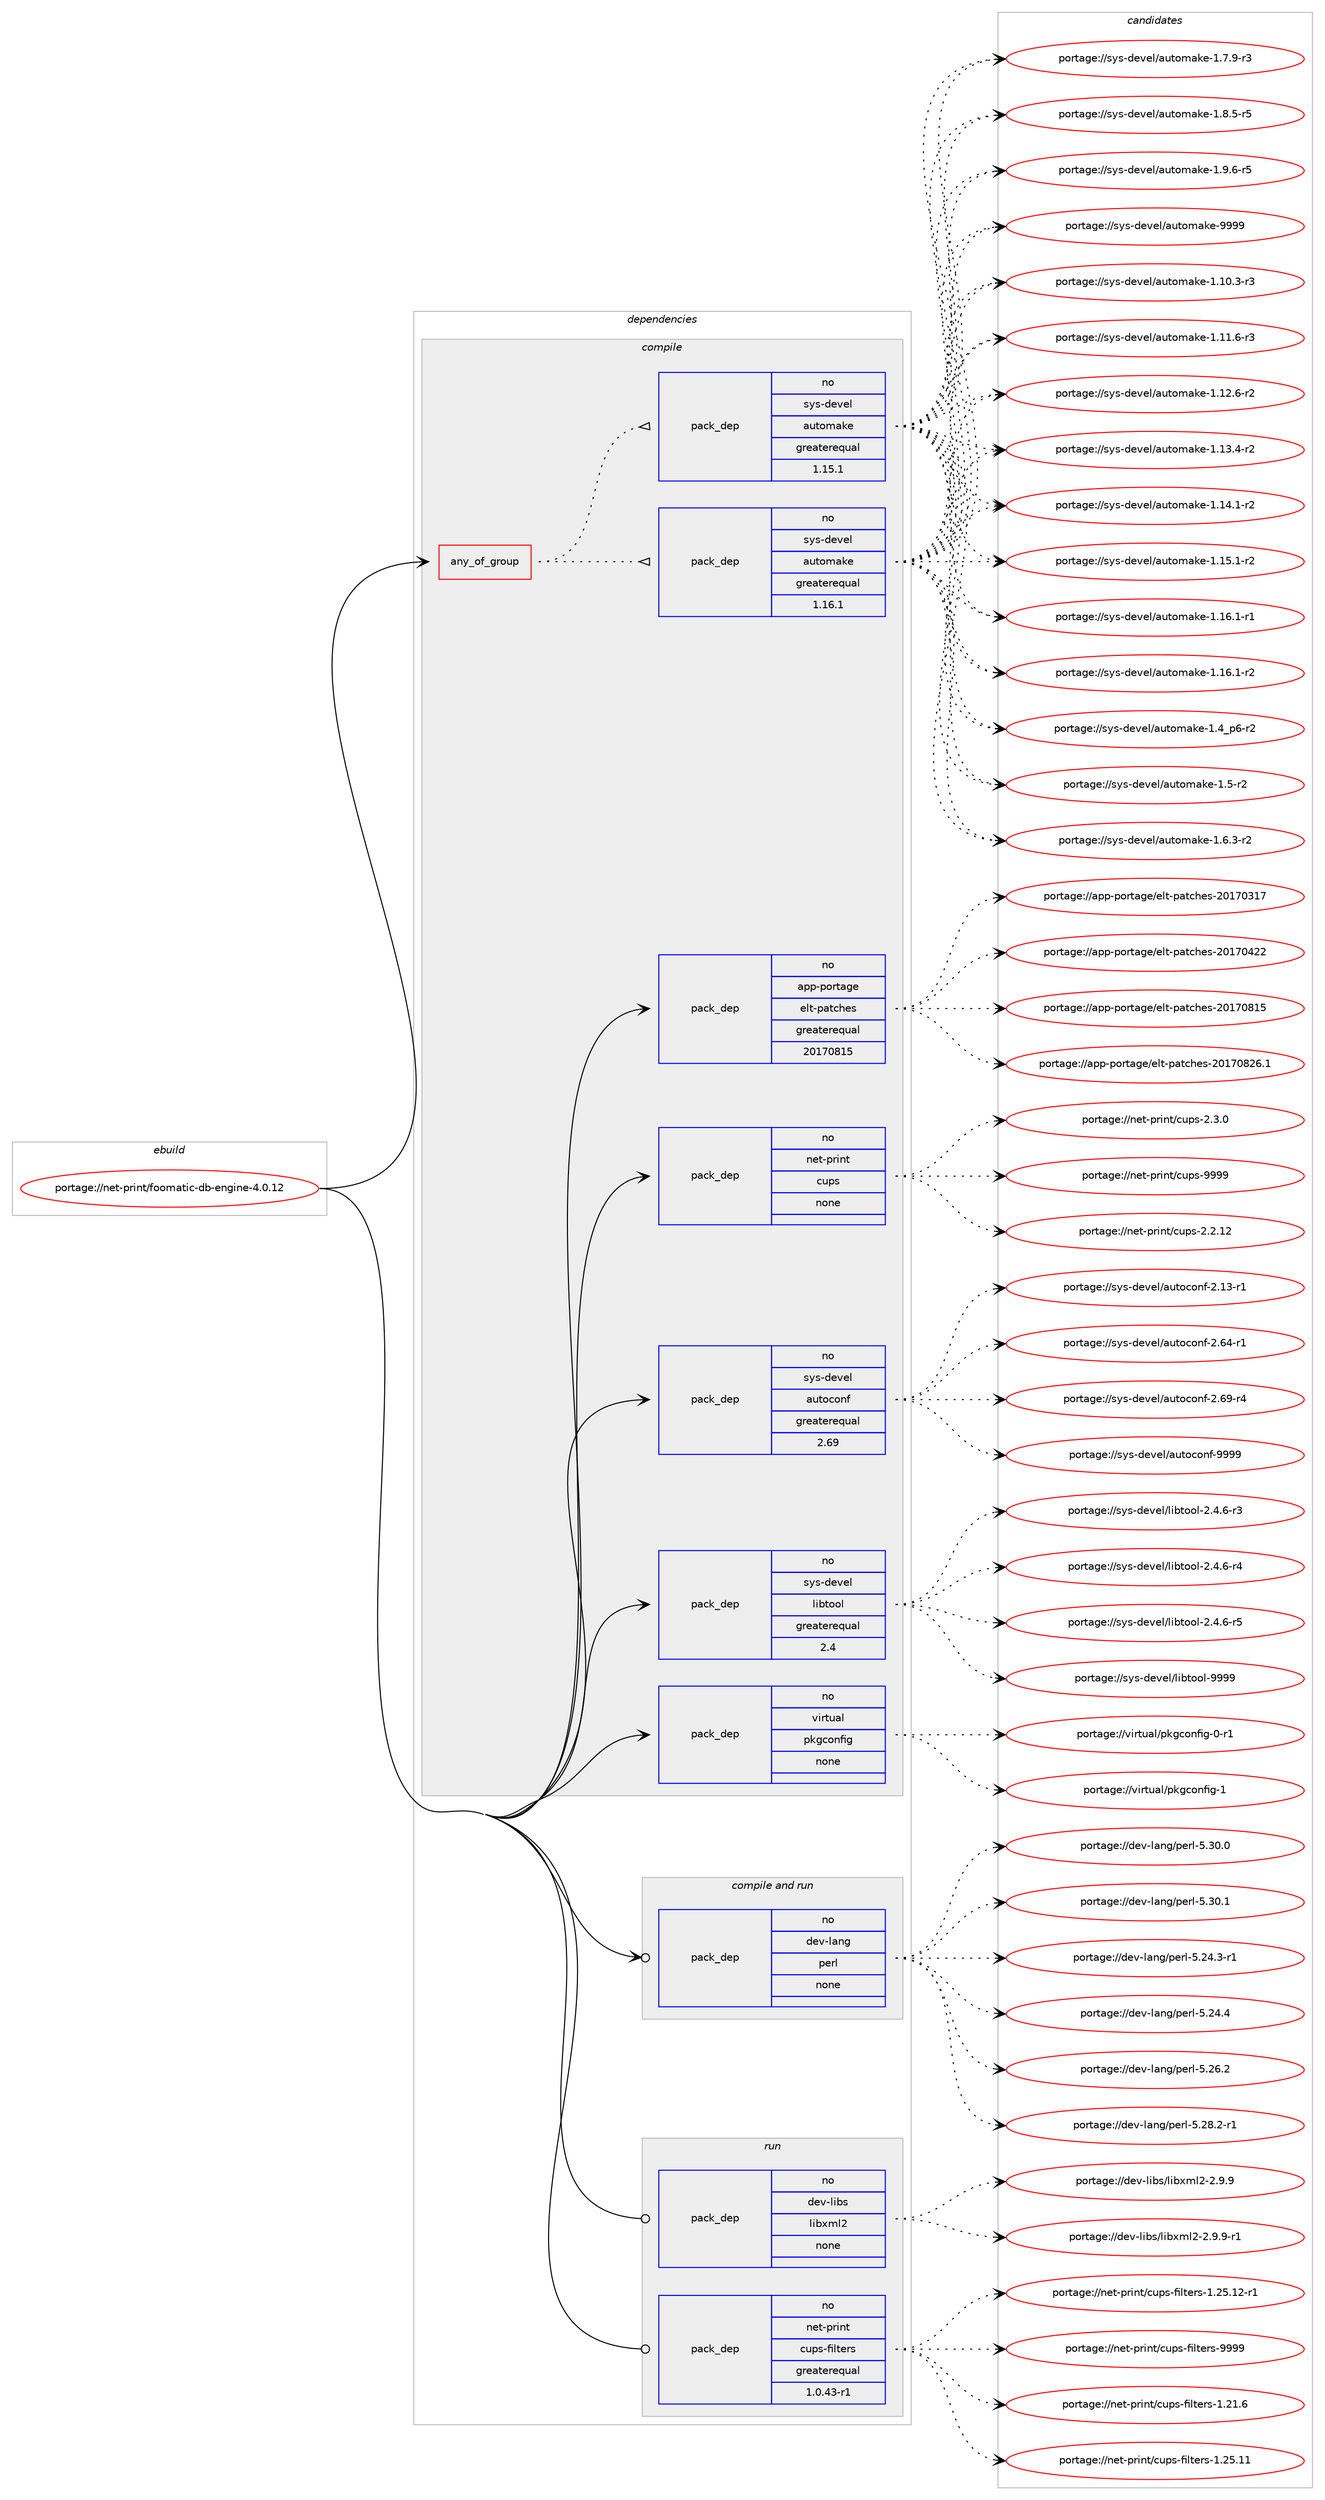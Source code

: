 digraph prolog {

# *************
# Graph options
# *************

newrank=true;
concentrate=true;
compound=true;
graph [rankdir=LR,fontname=Helvetica,fontsize=10,ranksep=1.5];#, ranksep=2.5, nodesep=0.2];
edge  [arrowhead=vee];
node  [fontname=Helvetica,fontsize=10];

# **********
# The ebuild
# **********

subgraph cluster_leftcol {
color=gray;
rank=same;
label=<<i>ebuild</i>>;
id [label="portage://net-print/foomatic-db-engine-4.0.12", color=red, width=4, href="../net-print/foomatic-db-engine-4.0.12.svg"];
}

# ****************
# The dependencies
# ****************

subgraph cluster_midcol {
color=gray;
label=<<i>dependencies</i>>;
subgraph cluster_compile {
fillcolor="#eeeeee";
style=filled;
label=<<i>compile</i>>;
subgraph any6135 {
dependency374498 [label=<<TABLE BORDER="0" CELLBORDER="1" CELLSPACING="0" CELLPADDING="4"><TR><TD CELLPADDING="10">any_of_group</TD></TR></TABLE>>, shape=none, color=red];subgraph pack274595 {
dependency374499 [label=<<TABLE BORDER="0" CELLBORDER="1" CELLSPACING="0" CELLPADDING="4" WIDTH="220"><TR><TD ROWSPAN="6" CELLPADDING="30">pack_dep</TD></TR><TR><TD WIDTH="110">no</TD></TR><TR><TD>sys-devel</TD></TR><TR><TD>automake</TD></TR><TR><TD>greaterequal</TD></TR><TR><TD>1.16.1</TD></TR></TABLE>>, shape=none, color=blue];
}
dependency374498:e -> dependency374499:w [weight=20,style="dotted",arrowhead="oinv"];
subgraph pack274596 {
dependency374500 [label=<<TABLE BORDER="0" CELLBORDER="1" CELLSPACING="0" CELLPADDING="4" WIDTH="220"><TR><TD ROWSPAN="6" CELLPADDING="30">pack_dep</TD></TR><TR><TD WIDTH="110">no</TD></TR><TR><TD>sys-devel</TD></TR><TR><TD>automake</TD></TR><TR><TD>greaterequal</TD></TR><TR><TD>1.15.1</TD></TR></TABLE>>, shape=none, color=blue];
}
dependency374498:e -> dependency374500:w [weight=20,style="dotted",arrowhead="oinv"];
}
id:e -> dependency374498:w [weight=20,style="solid",arrowhead="vee"];
subgraph pack274597 {
dependency374501 [label=<<TABLE BORDER="0" CELLBORDER="1" CELLSPACING="0" CELLPADDING="4" WIDTH="220"><TR><TD ROWSPAN="6" CELLPADDING="30">pack_dep</TD></TR><TR><TD WIDTH="110">no</TD></TR><TR><TD>app-portage</TD></TR><TR><TD>elt-patches</TD></TR><TR><TD>greaterequal</TD></TR><TR><TD>20170815</TD></TR></TABLE>>, shape=none, color=blue];
}
id:e -> dependency374501:w [weight=20,style="solid",arrowhead="vee"];
subgraph pack274598 {
dependency374502 [label=<<TABLE BORDER="0" CELLBORDER="1" CELLSPACING="0" CELLPADDING="4" WIDTH="220"><TR><TD ROWSPAN="6" CELLPADDING="30">pack_dep</TD></TR><TR><TD WIDTH="110">no</TD></TR><TR><TD>net-print</TD></TR><TR><TD>cups</TD></TR><TR><TD>none</TD></TR><TR><TD></TD></TR></TABLE>>, shape=none, color=blue];
}
id:e -> dependency374502:w [weight=20,style="solid",arrowhead="vee"];
subgraph pack274599 {
dependency374503 [label=<<TABLE BORDER="0" CELLBORDER="1" CELLSPACING="0" CELLPADDING="4" WIDTH="220"><TR><TD ROWSPAN="6" CELLPADDING="30">pack_dep</TD></TR><TR><TD WIDTH="110">no</TD></TR><TR><TD>sys-devel</TD></TR><TR><TD>autoconf</TD></TR><TR><TD>greaterequal</TD></TR><TR><TD>2.69</TD></TR></TABLE>>, shape=none, color=blue];
}
id:e -> dependency374503:w [weight=20,style="solid",arrowhead="vee"];
subgraph pack274600 {
dependency374504 [label=<<TABLE BORDER="0" CELLBORDER="1" CELLSPACING="0" CELLPADDING="4" WIDTH="220"><TR><TD ROWSPAN="6" CELLPADDING="30">pack_dep</TD></TR><TR><TD WIDTH="110">no</TD></TR><TR><TD>sys-devel</TD></TR><TR><TD>libtool</TD></TR><TR><TD>greaterequal</TD></TR><TR><TD>2.4</TD></TR></TABLE>>, shape=none, color=blue];
}
id:e -> dependency374504:w [weight=20,style="solid",arrowhead="vee"];
subgraph pack274601 {
dependency374505 [label=<<TABLE BORDER="0" CELLBORDER="1" CELLSPACING="0" CELLPADDING="4" WIDTH="220"><TR><TD ROWSPAN="6" CELLPADDING="30">pack_dep</TD></TR><TR><TD WIDTH="110">no</TD></TR><TR><TD>virtual</TD></TR><TR><TD>pkgconfig</TD></TR><TR><TD>none</TD></TR><TR><TD></TD></TR></TABLE>>, shape=none, color=blue];
}
id:e -> dependency374505:w [weight=20,style="solid",arrowhead="vee"];
}
subgraph cluster_compileandrun {
fillcolor="#eeeeee";
style=filled;
label=<<i>compile and run</i>>;
subgraph pack274602 {
dependency374506 [label=<<TABLE BORDER="0" CELLBORDER="1" CELLSPACING="0" CELLPADDING="4" WIDTH="220"><TR><TD ROWSPAN="6" CELLPADDING="30">pack_dep</TD></TR><TR><TD WIDTH="110">no</TD></TR><TR><TD>dev-lang</TD></TR><TR><TD>perl</TD></TR><TR><TD>none</TD></TR><TR><TD></TD></TR></TABLE>>, shape=none, color=blue];
}
id:e -> dependency374506:w [weight=20,style="solid",arrowhead="odotvee"];
}
subgraph cluster_run {
fillcolor="#eeeeee";
style=filled;
label=<<i>run</i>>;
subgraph pack274603 {
dependency374507 [label=<<TABLE BORDER="0" CELLBORDER="1" CELLSPACING="0" CELLPADDING="4" WIDTH="220"><TR><TD ROWSPAN="6" CELLPADDING="30">pack_dep</TD></TR><TR><TD WIDTH="110">no</TD></TR><TR><TD>dev-libs</TD></TR><TR><TD>libxml2</TD></TR><TR><TD>none</TD></TR><TR><TD></TD></TR></TABLE>>, shape=none, color=blue];
}
id:e -> dependency374507:w [weight=20,style="solid",arrowhead="odot"];
subgraph pack274604 {
dependency374508 [label=<<TABLE BORDER="0" CELLBORDER="1" CELLSPACING="0" CELLPADDING="4" WIDTH="220"><TR><TD ROWSPAN="6" CELLPADDING="30">pack_dep</TD></TR><TR><TD WIDTH="110">no</TD></TR><TR><TD>net-print</TD></TR><TR><TD>cups-filters</TD></TR><TR><TD>greaterequal</TD></TR><TR><TD>1.0.43-r1</TD></TR></TABLE>>, shape=none, color=blue];
}
id:e -> dependency374508:w [weight=20,style="solid",arrowhead="odot"];
}
}

# **************
# The candidates
# **************

subgraph cluster_choices {
rank=same;
color=gray;
label=<<i>candidates</i>>;

subgraph choice274595 {
color=black;
nodesep=1;
choiceportage11512111545100101118101108479711711611110997107101454946494846514511451 [label="portage://sys-devel/automake-1.10.3-r3", color=red, width=4,href="../sys-devel/automake-1.10.3-r3.svg"];
choiceportage11512111545100101118101108479711711611110997107101454946494946544511451 [label="portage://sys-devel/automake-1.11.6-r3", color=red, width=4,href="../sys-devel/automake-1.11.6-r3.svg"];
choiceportage11512111545100101118101108479711711611110997107101454946495046544511450 [label="portage://sys-devel/automake-1.12.6-r2", color=red, width=4,href="../sys-devel/automake-1.12.6-r2.svg"];
choiceportage11512111545100101118101108479711711611110997107101454946495146524511450 [label="portage://sys-devel/automake-1.13.4-r2", color=red, width=4,href="../sys-devel/automake-1.13.4-r2.svg"];
choiceportage11512111545100101118101108479711711611110997107101454946495246494511450 [label="portage://sys-devel/automake-1.14.1-r2", color=red, width=4,href="../sys-devel/automake-1.14.1-r2.svg"];
choiceportage11512111545100101118101108479711711611110997107101454946495346494511450 [label="portage://sys-devel/automake-1.15.1-r2", color=red, width=4,href="../sys-devel/automake-1.15.1-r2.svg"];
choiceportage11512111545100101118101108479711711611110997107101454946495446494511449 [label="portage://sys-devel/automake-1.16.1-r1", color=red, width=4,href="../sys-devel/automake-1.16.1-r1.svg"];
choiceportage11512111545100101118101108479711711611110997107101454946495446494511450 [label="portage://sys-devel/automake-1.16.1-r2", color=red, width=4,href="../sys-devel/automake-1.16.1-r2.svg"];
choiceportage115121115451001011181011084797117116111109971071014549465295112544511450 [label="portage://sys-devel/automake-1.4_p6-r2", color=red, width=4,href="../sys-devel/automake-1.4_p6-r2.svg"];
choiceportage11512111545100101118101108479711711611110997107101454946534511450 [label="portage://sys-devel/automake-1.5-r2", color=red, width=4,href="../sys-devel/automake-1.5-r2.svg"];
choiceportage115121115451001011181011084797117116111109971071014549465446514511450 [label="portage://sys-devel/automake-1.6.3-r2", color=red, width=4,href="../sys-devel/automake-1.6.3-r2.svg"];
choiceportage115121115451001011181011084797117116111109971071014549465546574511451 [label="portage://sys-devel/automake-1.7.9-r3", color=red, width=4,href="../sys-devel/automake-1.7.9-r3.svg"];
choiceportage115121115451001011181011084797117116111109971071014549465646534511453 [label="portage://sys-devel/automake-1.8.5-r5", color=red, width=4,href="../sys-devel/automake-1.8.5-r5.svg"];
choiceportage115121115451001011181011084797117116111109971071014549465746544511453 [label="portage://sys-devel/automake-1.9.6-r5", color=red, width=4,href="../sys-devel/automake-1.9.6-r5.svg"];
choiceportage115121115451001011181011084797117116111109971071014557575757 [label="portage://sys-devel/automake-9999", color=red, width=4,href="../sys-devel/automake-9999.svg"];
dependency374499:e -> choiceportage11512111545100101118101108479711711611110997107101454946494846514511451:w [style=dotted,weight="100"];
dependency374499:e -> choiceportage11512111545100101118101108479711711611110997107101454946494946544511451:w [style=dotted,weight="100"];
dependency374499:e -> choiceportage11512111545100101118101108479711711611110997107101454946495046544511450:w [style=dotted,weight="100"];
dependency374499:e -> choiceportage11512111545100101118101108479711711611110997107101454946495146524511450:w [style=dotted,weight="100"];
dependency374499:e -> choiceportage11512111545100101118101108479711711611110997107101454946495246494511450:w [style=dotted,weight="100"];
dependency374499:e -> choiceportage11512111545100101118101108479711711611110997107101454946495346494511450:w [style=dotted,weight="100"];
dependency374499:e -> choiceportage11512111545100101118101108479711711611110997107101454946495446494511449:w [style=dotted,weight="100"];
dependency374499:e -> choiceportage11512111545100101118101108479711711611110997107101454946495446494511450:w [style=dotted,weight="100"];
dependency374499:e -> choiceportage115121115451001011181011084797117116111109971071014549465295112544511450:w [style=dotted,weight="100"];
dependency374499:e -> choiceportage11512111545100101118101108479711711611110997107101454946534511450:w [style=dotted,weight="100"];
dependency374499:e -> choiceportage115121115451001011181011084797117116111109971071014549465446514511450:w [style=dotted,weight="100"];
dependency374499:e -> choiceportage115121115451001011181011084797117116111109971071014549465546574511451:w [style=dotted,weight="100"];
dependency374499:e -> choiceportage115121115451001011181011084797117116111109971071014549465646534511453:w [style=dotted,weight="100"];
dependency374499:e -> choiceportage115121115451001011181011084797117116111109971071014549465746544511453:w [style=dotted,weight="100"];
dependency374499:e -> choiceportage115121115451001011181011084797117116111109971071014557575757:w [style=dotted,weight="100"];
}
subgraph choice274596 {
color=black;
nodesep=1;
choiceportage11512111545100101118101108479711711611110997107101454946494846514511451 [label="portage://sys-devel/automake-1.10.3-r3", color=red, width=4,href="../sys-devel/automake-1.10.3-r3.svg"];
choiceportage11512111545100101118101108479711711611110997107101454946494946544511451 [label="portage://sys-devel/automake-1.11.6-r3", color=red, width=4,href="../sys-devel/automake-1.11.6-r3.svg"];
choiceportage11512111545100101118101108479711711611110997107101454946495046544511450 [label="portage://sys-devel/automake-1.12.6-r2", color=red, width=4,href="../sys-devel/automake-1.12.6-r2.svg"];
choiceportage11512111545100101118101108479711711611110997107101454946495146524511450 [label="portage://sys-devel/automake-1.13.4-r2", color=red, width=4,href="../sys-devel/automake-1.13.4-r2.svg"];
choiceportage11512111545100101118101108479711711611110997107101454946495246494511450 [label="portage://sys-devel/automake-1.14.1-r2", color=red, width=4,href="../sys-devel/automake-1.14.1-r2.svg"];
choiceportage11512111545100101118101108479711711611110997107101454946495346494511450 [label="portage://sys-devel/automake-1.15.1-r2", color=red, width=4,href="../sys-devel/automake-1.15.1-r2.svg"];
choiceportage11512111545100101118101108479711711611110997107101454946495446494511449 [label="portage://sys-devel/automake-1.16.1-r1", color=red, width=4,href="../sys-devel/automake-1.16.1-r1.svg"];
choiceportage11512111545100101118101108479711711611110997107101454946495446494511450 [label="portage://sys-devel/automake-1.16.1-r2", color=red, width=4,href="../sys-devel/automake-1.16.1-r2.svg"];
choiceportage115121115451001011181011084797117116111109971071014549465295112544511450 [label="portage://sys-devel/automake-1.4_p6-r2", color=red, width=4,href="../sys-devel/automake-1.4_p6-r2.svg"];
choiceportage11512111545100101118101108479711711611110997107101454946534511450 [label="portage://sys-devel/automake-1.5-r2", color=red, width=4,href="../sys-devel/automake-1.5-r2.svg"];
choiceportage115121115451001011181011084797117116111109971071014549465446514511450 [label="portage://sys-devel/automake-1.6.3-r2", color=red, width=4,href="../sys-devel/automake-1.6.3-r2.svg"];
choiceportage115121115451001011181011084797117116111109971071014549465546574511451 [label="portage://sys-devel/automake-1.7.9-r3", color=red, width=4,href="../sys-devel/automake-1.7.9-r3.svg"];
choiceportage115121115451001011181011084797117116111109971071014549465646534511453 [label="portage://sys-devel/automake-1.8.5-r5", color=red, width=4,href="../sys-devel/automake-1.8.5-r5.svg"];
choiceportage115121115451001011181011084797117116111109971071014549465746544511453 [label="portage://sys-devel/automake-1.9.6-r5", color=red, width=4,href="../sys-devel/automake-1.9.6-r5.svg"];
choiceportage115121115451001011181011084797117116111109971071014557575757 [label="portage://sys-devel/automake-9999", color=red, width=4,href="../sys-devel/automake-9999.svg"];
dependency374500:e -> choiceportage11512111545100101118101108479711711611110997107101454946494846514511451:w [style=dotted,weight="100"];
dependency374500:e -> choiceportage11512111545100101118101108479711711611110997107101454946494946544511451:w [style=dotted,weight="100"];
dependency374500:e -> choiceportage11512111545100101118101108479711711611110997107101454946495046544511450:w [style=dotted,weight="100"];
dependency374500:e -> choiceportage11512111545100101118101108479711711611110997107101454946495146524511450:w [style=dotted,weight="100"];
dependency374500:e -> choiceportage11512111545100101118101108479711711611110997107101454946495246494511450:w [style=dotted,weight="100"];
dependency374500:e -> choiceportage11512111545100101118101108479711711611110997107101454946495346494511450:w [style=dotted,weight="100"];
dependency374500:e -> choiceportage11512111545100101118101108479711711611110997107101454946495446494511449:w [style=dotted,weight="100"];
dependency374500:e -> choiceportage11512111545100101118101108479711711611110997107101454946495446494511450:w [style=dotted,weight="100"];
dependency374500:e -> choiceportage115121115451001011181011084797117116111109971071014549465295112544511450:w [style=dotted,weight="100"];
dependency374500:e -> choiceportage11512111545100101118101108479711711611110997107101454946534511450:w [style=dotted,weight="100"];
dependency374500:e -> choiceportage115121115451001011181011084797117116111109971071014549465446514511450:w [style=dotted,weight="100"];
dependency374500:e -> choiceportage115121115451001011181011084797117116111109971071014549465546574511451:w [style=dotted,weight="100"];
dependency374500:e -> choiceportage115121115451001011181011084797117116111109971071014549465646534511453:w [style=dotted,weight="100"];
dependency374500:e -> choiceportage115121115451001011181011084797117116111109971071014549465746544511453:w [style=dotted,weight="100"];
dependency374500:e -> choiceportage115121115451001011181011084797117116111109971071014557575757:w [style=dotted,weight="100"];
}
subgraph choice274597 {
color=black;
nodesep=1;
choiceportage97112112451121111141169710310147101108116451129711699104101115455048495548514955 [label="portage://app-portage/elt-patches-20170317", color=red, width=4,href="../app-portage/elt-patches-20170317.svg"];
choiceportage97112112451121111141169710310147101108116451129711699104101115455048495548525050 [label="portage://app-portage/elt-patches-20170422", color=red, width=4,href="../app-portage/elt-patches-20170422.svg"];
choiceportage97112112451121111141169710310147101108116451129711699104101115455048495548564953 [label="portage://app-portage/elt-patches-20170815", color=red, width=4,href="../app-portage/elt-patches-20170815.svg"];
choiceportage971121124511211111411697103101471011081164511297116991041011154550484955485650544649 [label="portage://app-portage/elt-patches-20170826.1", color=red, width=4,href="../app-portage/elt-patches-20170826.1.svg"];
dependency374501:e -> choiceportage97112112451121111141169710310147101108116451129711699104101115455048495548514955:w [style=dotted,weight="100"];
dependency374501:e -> choiceportage97112112451121111141169710310147101108116451129711699104101115455048495548525050:w [style=dotted,weight="100"];
dependency374501:e -> choiceportage97112112451121111141169710310147101108116451129711699104101115455048495548564953:w [style=dotted,weight="100"];
dependency374501:e -> choiceportage971121124511211111411697103101471011081164511297116991041011154550484955485650544649:w [style=dotted,weight="100"];
}
subgraph choice274598 {
color=black;
nodesep=1;
choiceportage11010111645112114105110116479911711211545504650464950 [label="portage://net-print/cups-2.2.12", color=red, width=4,href="../net-print/cups-2.2.12.svg"];
choiceportage110101116451121141051101164799117112115455046514648 [label="portage://net-print/cups-2.3.0", color=red, width=4,href="../net-print/cups-2.3.0.svg"];
choiceportage1101011164511211410511011647991171121154557575757 [label="portage://net-print/cups-9999", color=red, width=4,href="../net-print/cups-9999.svg"];
dependency374502:e -> choiceportage11010111645112114105110116479911711211545504650464950:w [style=dotted,weight="100"];
dependency374502:e -> choiceportage110101116451121141051101164799117112115455046514648:w [style=dotted,weight="100"];
dependency374502:e -> choiceportage1101011164511211410511011647991171121154557575757:w [style=dotted,weight="100"];
}
subgraph choice274599 {
color=black;
nodesep=1;
choiceportage1151211154510010111810110847971171161119911111010245504649514511449 [label="portage://sys-devel/autoconf-2.13-r1", color=red, width=4,href="../sys-devel/autoconf-2.13-r1.svg"];
choiceportage1151211154510010111810110847971171161119911111010245504654524511449 [label="portage://sys-devel/autoconf-2.64-r1", color=red, width=4,href="../sys-devel/autoconf-2.64-r1.svg"];
choiceportage1151211154510010111810110847971171161119911111010245504654574511452 [label="portage://sys-devel/autoconf-2.69-r4", color=red, width=4,href="../sys-devel/autoconf-2.69-r4.svg"];
choiceportage115121115451001011181011084797117116111991111101024557575757 [label="portage://sys-devel/autoconf-9999", color=red, width=4,href="../sys-devel/autoconf-9999.svg"];
dependency374503:e -> choiceportage1151211154510010111810110847971171161119911111010245504649514511449:w [style=dotted,weight="100"];
dependency374503:e -> choiceportage1151211154510010111810110847971171161119911111010245504654524511449:w [style=dotted,weight="100"];
dependency374503:e -> choiceportage1151211154510010111810110847971171161119911111010245504654574511452:w [style=dotted,weight="100"];
dependency374503:e -> choiceportage115121115451001011181011084797117116111991111101024557575757:w [style=dotted,weight="100"];
}
subgraph choice274600 {
color=black;
nodesep=1;
choiceportage1151211154510010111810110847108105981161111111084550465246544511451 [label="portage://sys-devel/libtool-2.4.6-r3", color=red, width=4,href="../sys-devel/libtool-2.4.6-r3.svg"];
choiceportage1151211154510010111810110847108105981161111111084550465246544511452 [label="portage://sys-devel/libtool-2.4.6-r4", color=red, width=4,href="../sys-devel/libtool-2.4.6-r4.svg"];
choiceportage1151211154510010111810110847108105981161111111084550465246544511453 [label="portage://sys-devel/libtool-2.4.6-r5", color=red, width=4,href="../sys-devel/libtool-2.4.6-r5.svg"];
choiceportage1151211154510010111810110847108105981161111111084557575757 [label="portage://sys-devel/libtool-9999", color=red, width=4,href="../sys-devel/libtool-9999.svg"];
dependency374504:e -> choiceportage1151211154510010111810110847108105981161111111084550465246544511451:w [style=dotted,weight="100"];
dependency374504:e -> choiceportage1151211154510010111810110847108105981161111111084550465246544511452:w [style=dotted,weight="100"];
dependency374504:e -> choiceportage1151211154510010111810110847108105981161111111084550465246544511453:w [style=dotted,weight="100"];
dependency374504:e -> choiceportage1151211154510010111810110847108105981161111111084557575757:w [style=dotted,weight="100"];
}
subgraph choice274601 {
color=black;
nodesep=1;
choiceportage11810511411611797108471121071039911111010210510345484511449 [label="portage://virtual/pkgconfig-0-r1", color=red, width=4,href="../virtual/pkgconfig-0-r1.svg"];
choiceportage1181051141161179710847112107103991111101021051034549 [label="portage://virtual/pkgconfig-1", color=red, width=4,href="../virtual/pkgconfig-1.svg"];
dependency374505:e -> choiceportage11810511411611797108471121071039911111010210510345484511449:w [style=dotted,weight="100"];
dependency374505:e -> choiceportage1181051141161179710847112107103991111101021051034549:w [style=dotted,weight="100"];
}
subgraph choice274602 {
color=black;
nodesep=1;
choiceportage100101118451089711010347112101114108455346505246514511449 [label="portage://dev-lang/perl-5.24.3-r1", color=red, width=4,href="../dev-lang/perl-5.24.3-r1.svg"];
choiceportage10010111845108971101034711210111410845534650524652 [label="portage://dev-lang/perl-5.24.4", color=red, width=4,href="../dev-lang/perl-5.24.4.svg"];
choiceportage10010111845108971101034711210111410845534650544650 [label="portage://dev-lang/perl-5.26.2", color=red, width=4,href="../dev-lang/perl-5.26.2.svg"];
choiceportage100101118451089711010347112101114108455346505646504511449 [label="portage://dev-lang/perl-5.28.2-r1", color=red, width=4,href="../dev-lang/perl-5.28.2-r1.svg"];
choiceportage10010111845108971101034711210111410845534651484648 [label="portage://dev-lang/perl-5.30.0", color=red, width=4,href="../dev-lang/perl-5.30.0.svg"];
choiceportage10010111845108971101034711210111410845534651484649 [label="portage://dev-lang/perl-5.30.1", color=red, width=4,href="../dev-lang/perl-5.30.1.svg"];
dependency374506:e -> choiceportage100101118451089711010347112101114108455346505246514511449:w [style=dotted,weight="100"];
dependency374506:e -> choiceportage10010111845108971101034711210111410845534650524652:w [style=dotted,weight="100"];
dependency374506:e -> choiceportage10010111845108971101034711210111410845534650544650:w [style=dotted,weight="100"];
dependency374506:e -> choiceportage100101118451089711010347112101114108455346505646504511449:w [style=dotted,weight="100"];
dependency374506:e -> choiceportage10010111845108971101034711210111410845534651484648:w [style=dotted,weight="100"];
dependency374506:e -> choiceportage10010111845108971101034711210111410845534651484649:w [style=dotted,weight="100"];
}
subgraph choice274603 {
color=black;
nodesep=1;
choiceportage1001011184510810598115471081059812010910850455046574657 [label="portage://dev-libs/libxml2-2.9.9", color=red, width=4,href="../dev-libs/libxml2-2.9.9.svg"];
choiceportage10010111845108105981154710810598120109108504550465746574511449 [label="portage://dev-libs/libxml2-2.9.9-r1", color=red, width=4,href="../dev-libs/libxml2-2.9.9-r1.svg"];
dependency374507:e -> choiceportage1001011184510810598115471081059812010910850455046574657:w [style=dotted,weight="100"];
dependency374507:e -> choiceportage10010111845108105981154710810598120109108504550465746574511449:w [style=dotted,weight="100"];
}
subgraph choice274604 {
color=black;
nodesep=1;
choiceportage1101011164511211410511011647991171121154510210510811610111411545494650494654 [label="portage://net-print/cups-filters-1.21.6", color=red, width=4,href="../net-print/cups-filters-1.21.6.svg"];
choiceportage110101116451121141051101164799117112115451021051081161011141154549465053464949 [label="portage://net-print/cups-filters-1.25.11", color=red, width=4,href="../net-print/cups-filters-1.25.11.svg"];
choiceportage1101011164511211410511011647991171121154510210510811610111411545494650534649504511449 [label="portage://net-print/cups-filters-1.25.12-r1", color=red, width=4,href="../net-print/cups-filters-1.25.12-r1.svg"];
choiceportage110101116451121141051101164799117112115451021051081161011141154557575757 [label="portage://net-print/cups-filters-9999", color=red, width=4,href="../net-print/cups-filters-9999.svg"];
dependency374508:e -> choiceportage1101011164511211410511011647991171121154510210510811610111411545494650494654:w [style=dotted,weight="100"];
dependency374508:e -> choiceportage110101116451121141051101164799117112115451021051081161011141154549465053464949:w [style=dotted,weight="100"];
dependency374508:e -> choiceportage1101011164511211410511011647991171121154510210510811610111411545494650534649504511449:w [style=dotted,weight="100"];
dependency374508:e -> choiceportage110101116451121141051101164799117112115451021051081161011141154557575757:w [style=dotted,weight="100"];
}
}

}
